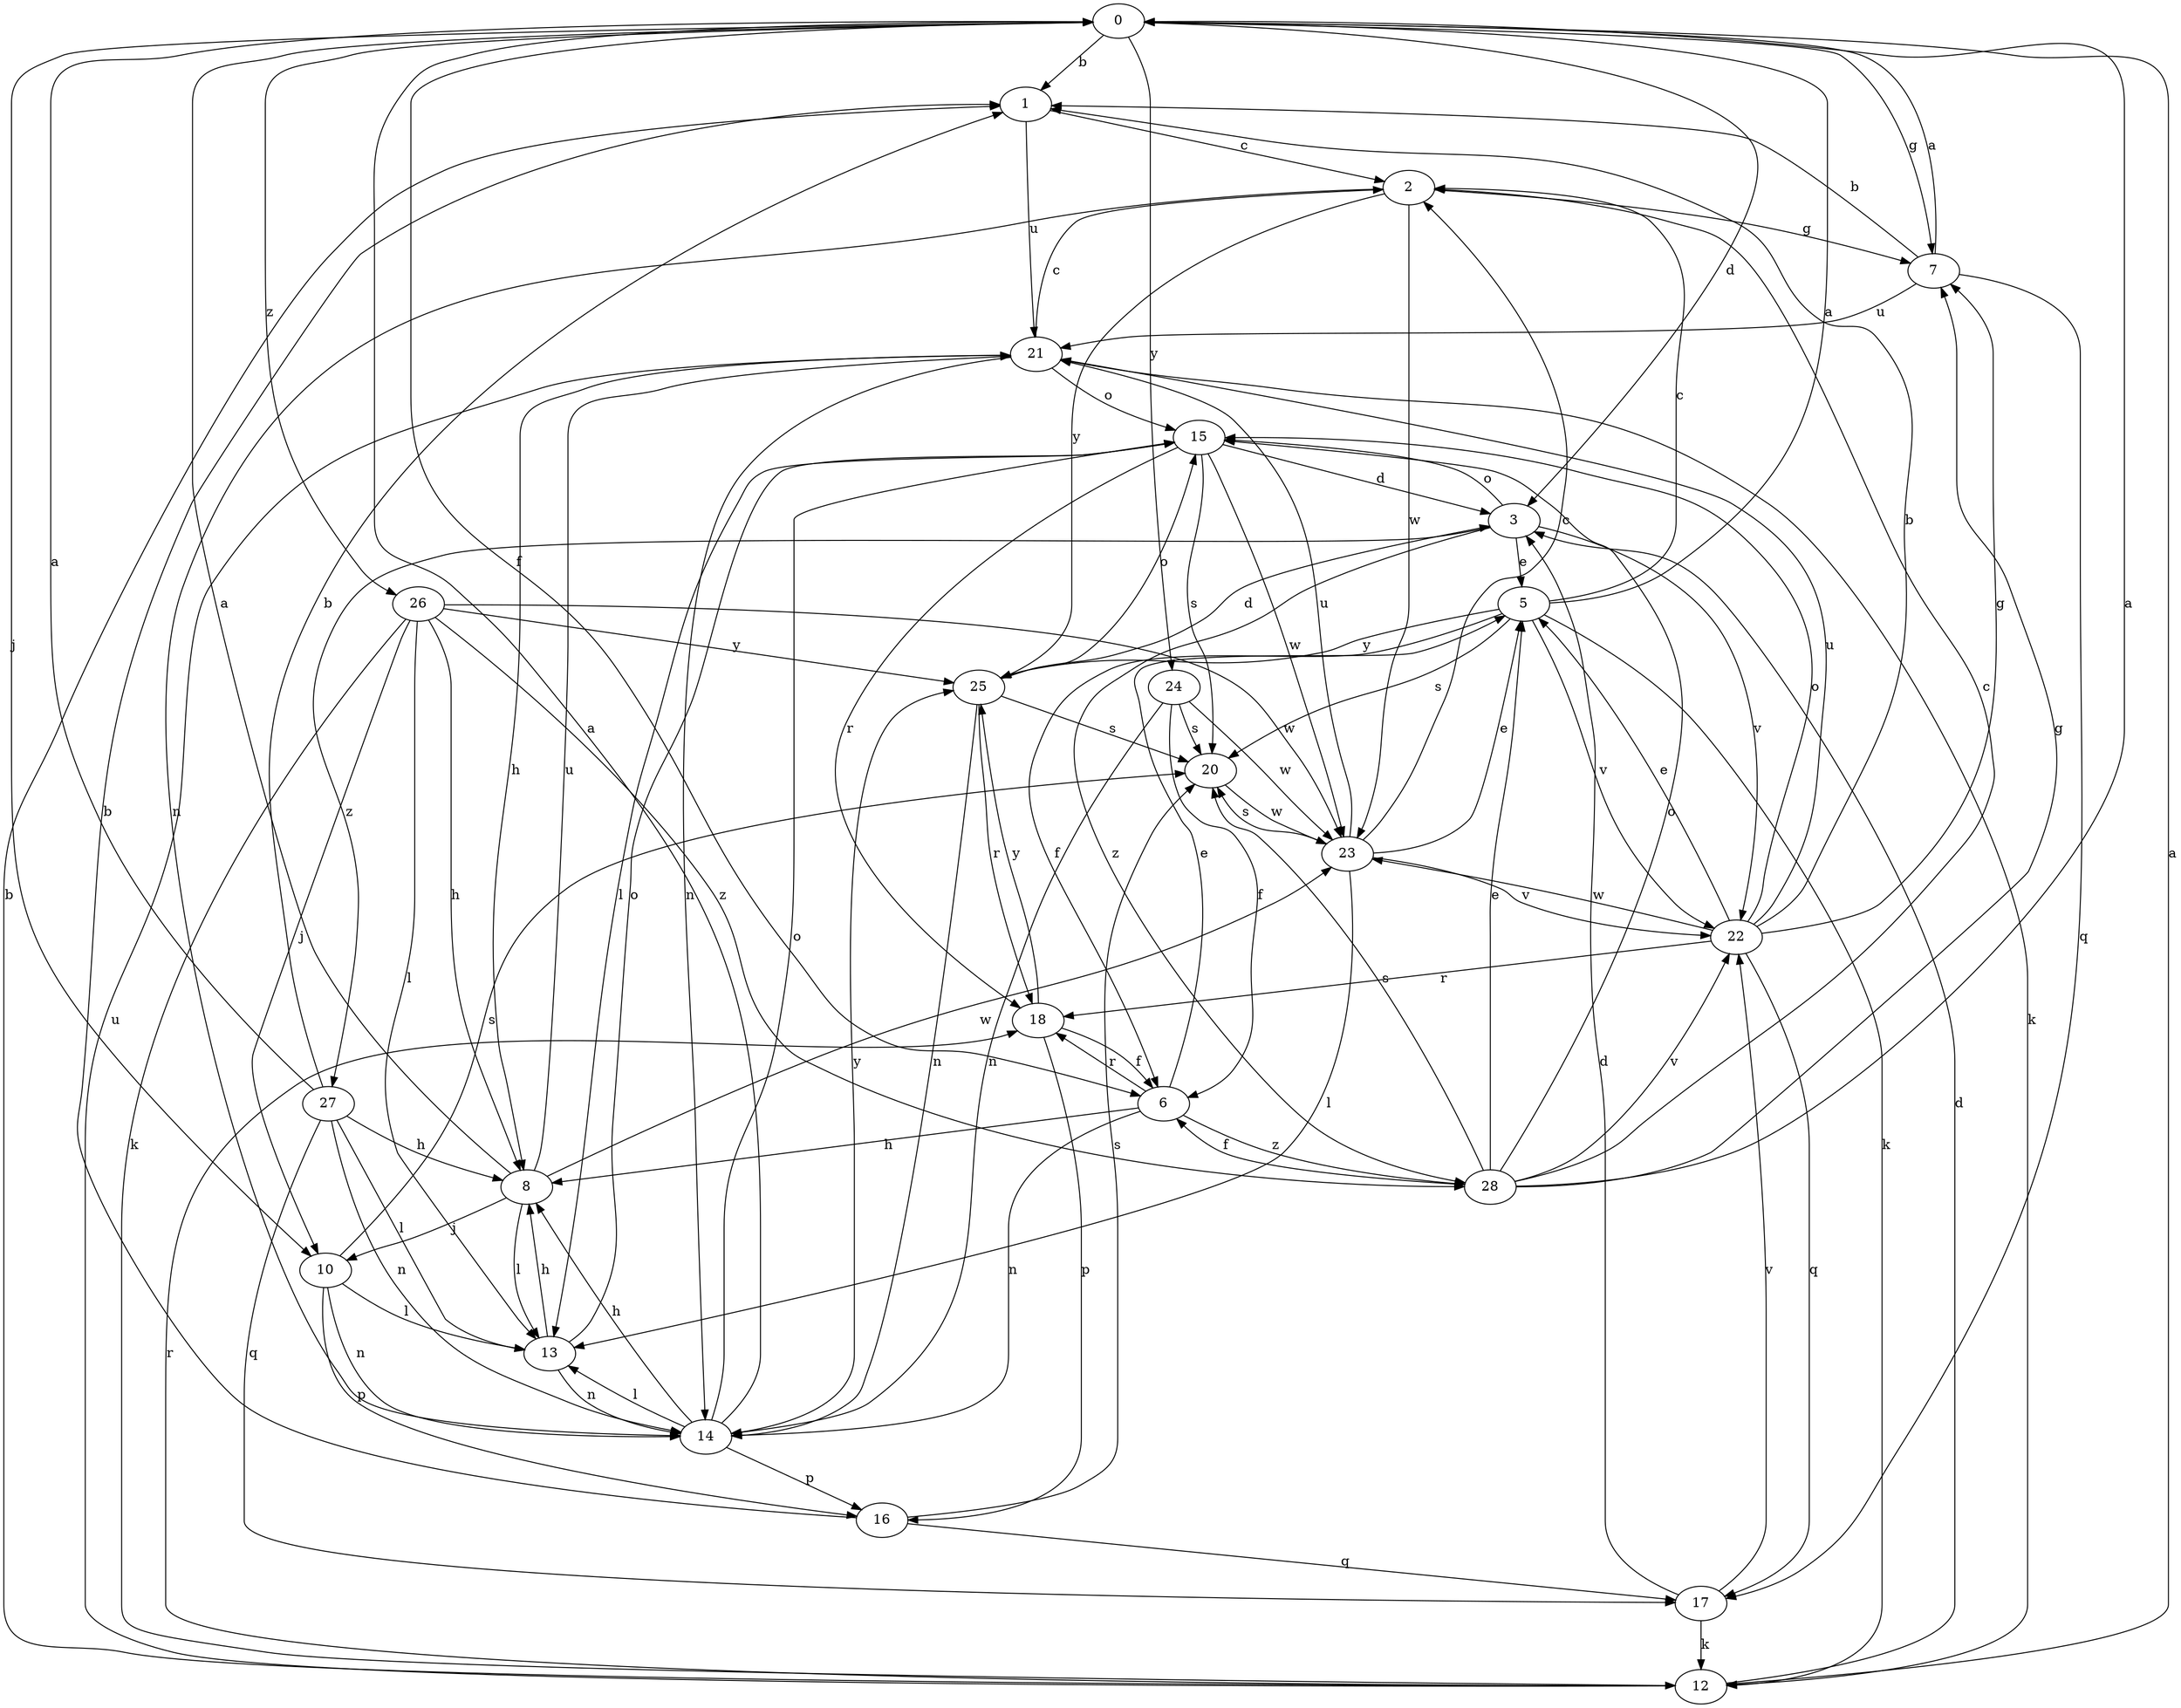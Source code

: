 strict digraph  {
0;
1;
2;
3;
5;
6;
7;
8;
10;
12;
13;
14;
15;
16;
17;
18;
20;
21;
22;
23;
24;
25;
26;
27;
28;
0 -> 1  [label=b];
0 -> 3  [label=d];
0 -> 6  [label=f];
0 -> 7  [label=g];
0 -> 10  [label=j];
0 -> 24  [label=y];
0 -> 26  [label=z];
1 -> 2  [label=c];
1 -> 21  [label=u];
2 -> 7  [label=g];
2 -> 14  [label=n];
2 -> 23  [label=w];
2 -> 25  [label=y];
3 -> 5  [label=e];
3 -> 15  [label=o];
3 -> 22  [label=v];
3 -> 27  [label=z];
3 -> 28  [label=z];
5 -> 0  [label=a];
5 -> 2  [label=c];
5 -> 6  [label=f];
5 -> 12  [label=k];
5 -> 20  [label=s];
5 -> 22  [label=v];
5 -> 25  [label=y];
6 -> 5  [label=e];
6 -> 8  [label=h];
6 -> 14  [label=n];
6 -> 18  [label=r];
6 -> 28  [label=z];
7 -> 0  [label=a];
7 -> 1  [label=b];
7 -> 17  [label=q];
7 -> 21  [label=u];
8 -> 0  [label=a];
8 -> 10  [label=j];
8 -> 13  [label=l];
8 -> 21  [label=u];
8 -> 23  [label=w];
10 -> 13  [label=l];
10 -> 14  [label=n];
10 -> 16  [label=p];
10 -> 20  [label=s];
12 -> 0  [label=a];
12 -> 1  [label=b];
12 -> 3  [label=d];
12 -> 18  [label=r];
12 -> 21  [label=u];
13 -> 8  [label=h];
13 -> 14  [label=n];
13 -> 15  [label=o];
14 -> 0  [label=a];
14 -> 8  [label=h];
14 -> 13  [label=l];
14 -> 15  [label=o];
14 -> 16  [label=p];
14 -> 25  [label=y];
15 -> 3  [label=d];
15 -> 13  [label=l];
15 -> 18  [label=r];
15 -> 20  [label=s];
15 -> 23  [label=w];
16 -> 1  [label=b];
16 -> 17  [label=q];
16 -> 20  [label=s];
17 -> 3  [label=d];
17 -> 12  [label=k];
17 -> 22  [label=v];
18 -> 6  [label=f];
18 -> 16  [label=p];
18 -> 25  [label=y];
20 -> 23  [label=w];
21 -> 2  [label=c];
21 -> 8  [label=h];
21 -> 12  [label=k];
21 -> 14  [label=n];
21 -> 15  [label=o];
22 -> 1  [label=b];
22 -> 5  [label=e];
22 -> 7  [label=g];
22 -> 15  [label=o];
22 -> 17  [label=q];
22 -> 18  [label=r];
22 -> 21  [label=u];
22 -> 23  [label=w];
23 -> 2  [label=c];
23 -> 5  [label=e];
23 -> 13  [label=l];
23 -> 20  [label=s];
23 -> 21  [label=u];
23 -> 22  [label=v];
24 -> 6  [label=f];
24 -> 14  [label=n];
24 -> 20  [label=s];
24 -> 23  [label=w];
25 -> 3  [label=d];
25 -> 14  [label=n];
25 -> 15  [label=o];
25 -> 18  [label=r];
25 -> 20  [label=s];
26 -> 8  [label=h];
26 -> 10  [label=j];
26 -> 12  [label=k];
26 -> 13  [label=l];
26 -> 23  [label=w];
26 -> 25  [label=y];
26 -> 28  [label=z];
27 -> 0  [label=a];
27 -> 1  [label=b];
27 -> 8  [label=h];
27 -> 13  [label=l];
27 -> 14  [label=n];
27 -> 17  [label=q];
28 -> 0  [label=a];
28 -> 2  [label=c];
28 -> 5  [label=e];
28 -> 6  [label=f];
28 -> 7  [label=g];
28 -> 15  [label=o];
28 -> 20  [label=s];
28 -> 22  [label=v];
}
